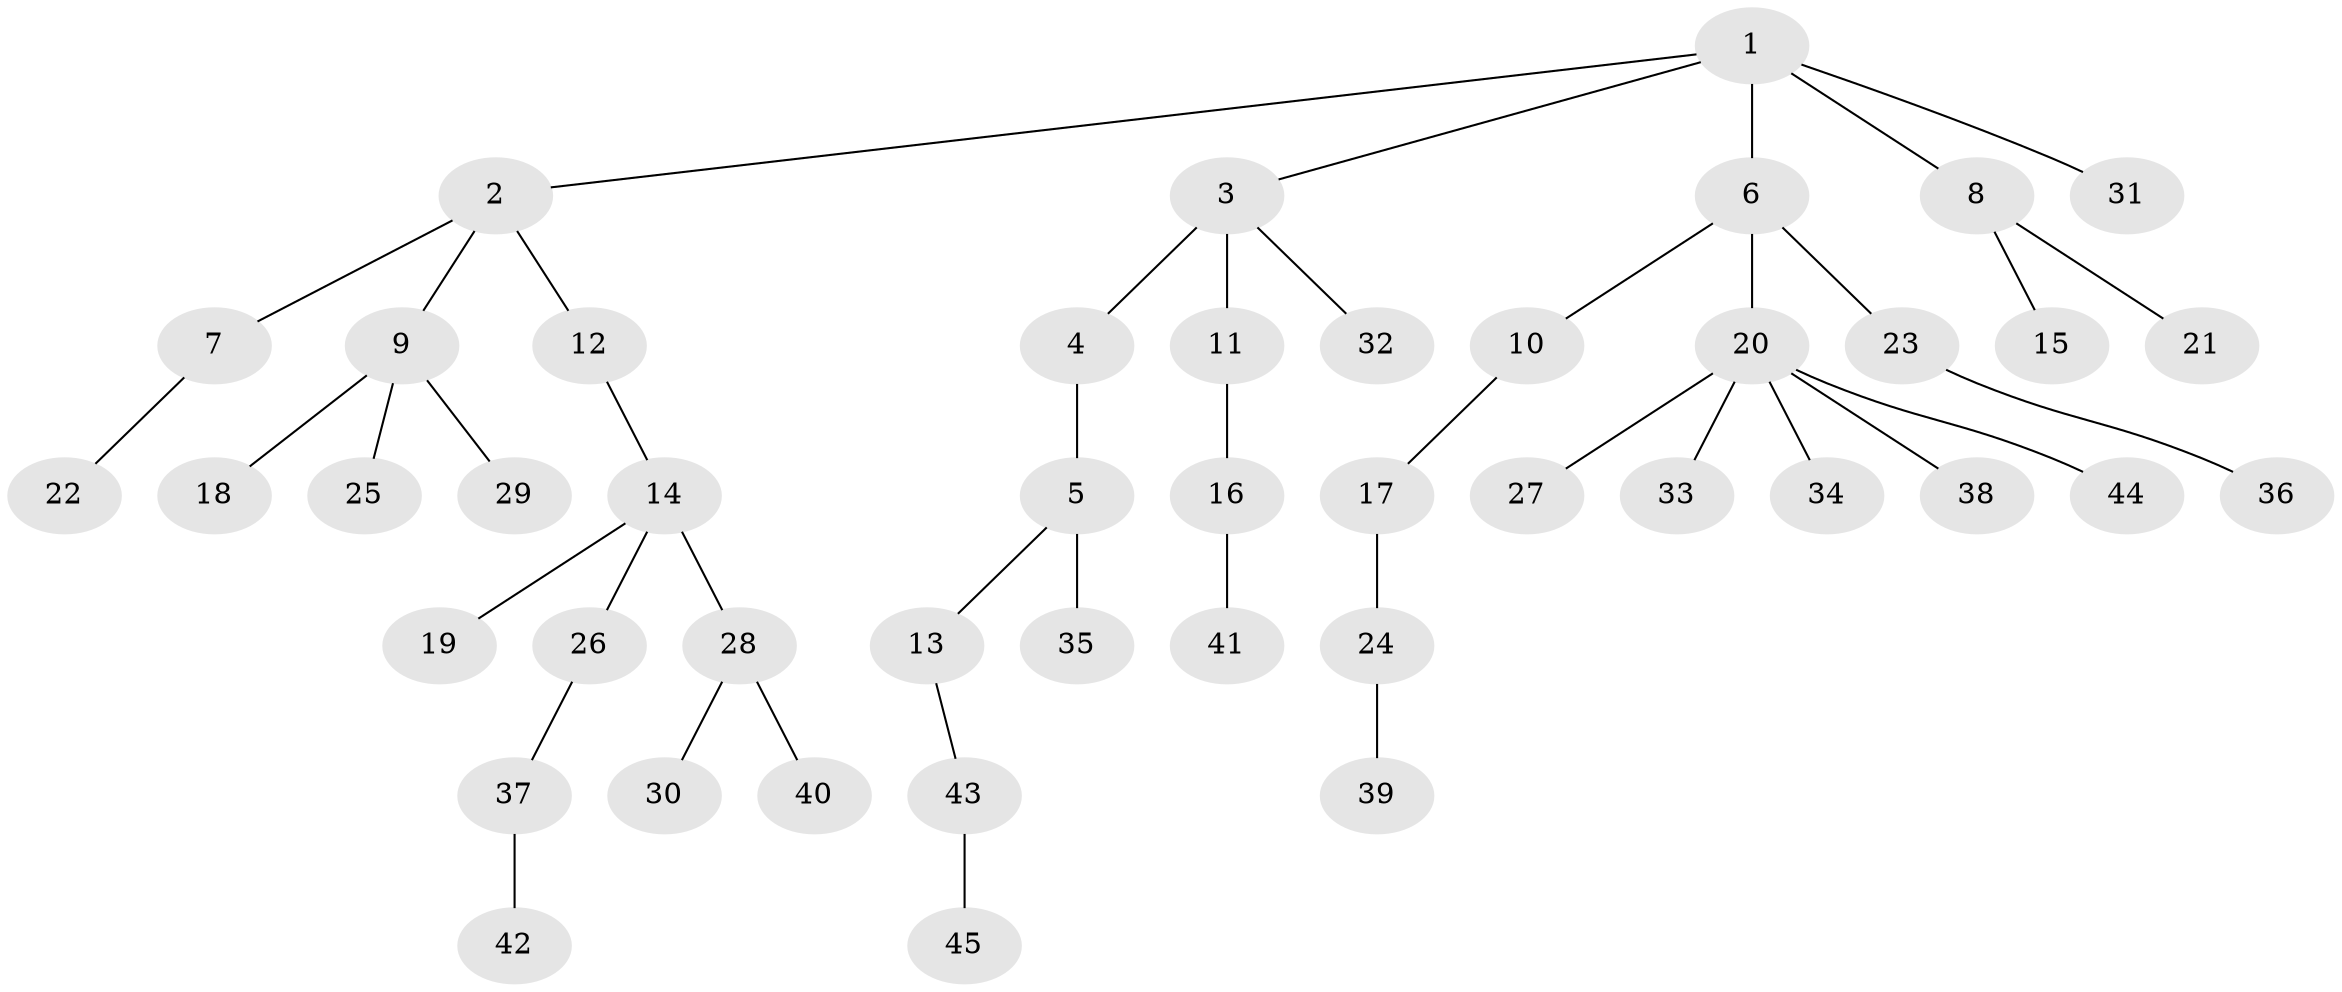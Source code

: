 // original degree distribution, {7: 0.008928571428571428, 6: 0.017857142857142856, 4: 0.0625, 5: 0.026785714285714284, 1: 0.4732142857142857, 2: 0.2767857142857143, 3: 0.13392857142857142}
// Generated by graph-tools (version 1.1) at 2025/51/03/04/25 22:51:46]
// undirected, 45 vertices, 44 edges
graph export_dot {
  node [color=gray90,style=filled];
  1;
  2;
  3;
  4;
  5;
  6;
  7;
  8;
  9;
  10;
  11;
  12;
  13;
  14;
  15;
  16;
  17;
  18;
  19;
  20;
  21;
  22;
  23;
  24;
  25;
  26;
  27;
  28;
  29;
  30;
  31;
  32;
  33;
  34;
  35;
  36;
  37;
  38;
  39;
  40;
  41;
  42;
  43;
  44;
  45;
  1 -- 2 [weight=1.0];
  1 -- 3 [weight=1.0];
  1 -- 6 [weight=2.0];
  1 -- 8 [weight=1.0];
  1 -- 31 [weight=1.0];
  2 -- 7 [weight=1.0];
  2 -- 9 [weight=1.0];
  2 -- 12 [weight=1.0];
  3 -- 4 [weight=1.0];
  3 -- 11 [weight=2.0];
  3 -- 32 [weight=1.0];
  4 -- 5 [weight=2.0];
  5 -- 13 [weight=1.0];
  5 -- 35 [weight=1.0];
  6 -- 10 [weight=1.0];
  6 -- 20 [weight=1.0];
  6 -- 23 [weight=1.0];
  7 -- 22 [weight=1.0];
  8 -- 15 [weight=1.0];
  8 -- 21 [weight=1.0];
  9 -- 18 [weight=1.0];
  9 -- 25 [weight=1.0];
  9 -- 29 [weight=1.0];
  10 -- 17 [weight=2.0];
  11 -- 16 [weight=1.0];
  12 -- 14 [weight=1.0];
  13 -- 43 [weight=1.0];
  14 -- 19 [weight=1.0];
  14 -- 26 [weight=1.0];
  14 -- 28 [weight=1.0];
  16 -- 41 [weight=1.0];
  17 -- 24 [weight=1.0];
  20 -- 27 [weight=1.0];
  20 -- 33 [weight=1.0];
  20 -- 34 [weight=1.0];
  20 -- 38 [weight=1.0];
  20 -- 44 [weight=1.0];
  23 -- 36 [weight=2.0];
  24 -- 39 [weight=1.0];
  26 -- 37 [weight=1.0];
  28 -- 30 [weight=1.0];
  28 -- 40 [weight=1.0];
  37 -- 42 [weight=1.0];
  43 -- 45 [weight=1.0];
}
